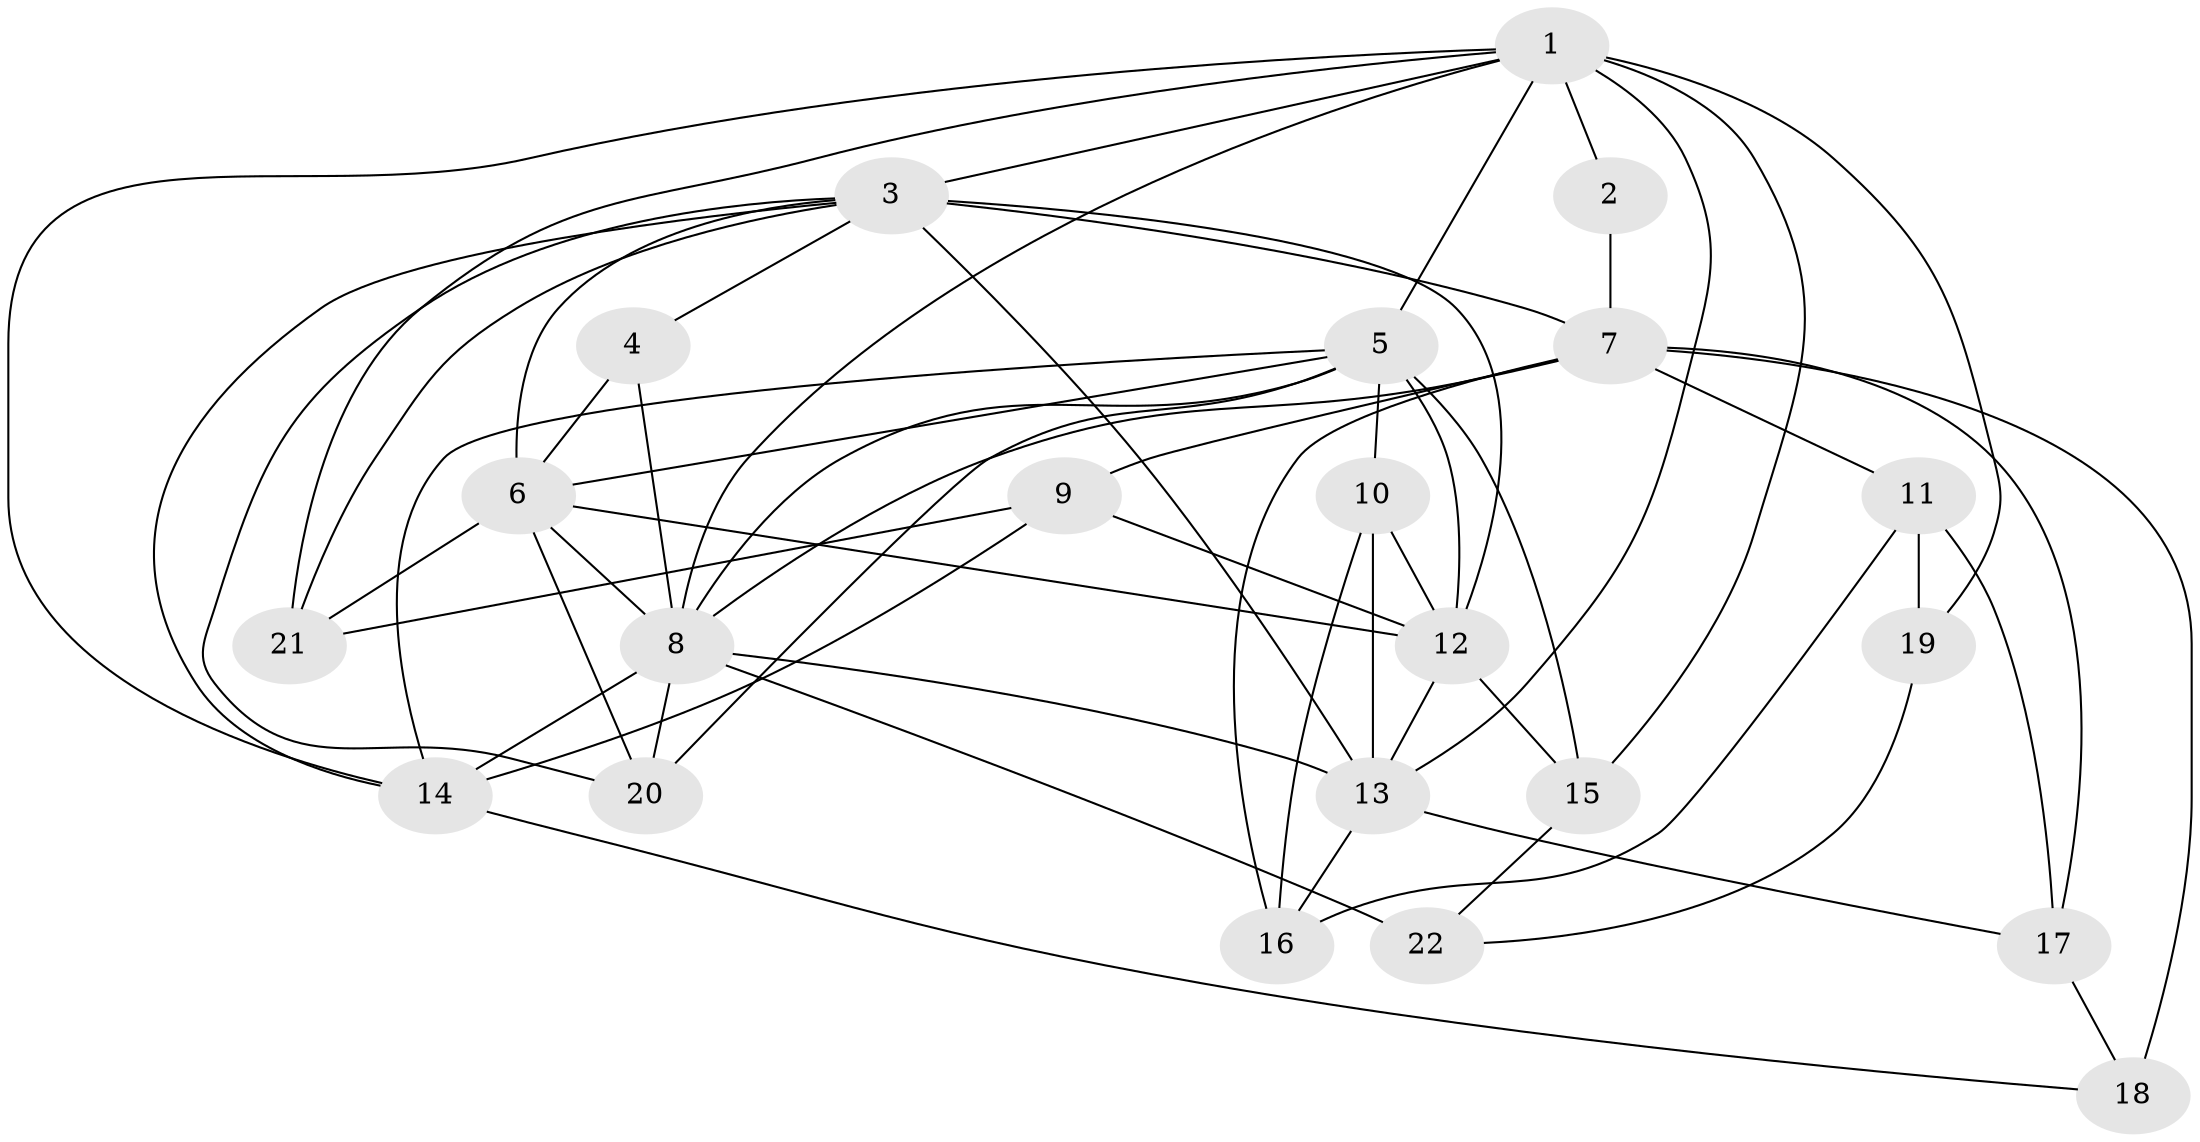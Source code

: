 // original degree distribution, {4: 1.0}
// Generated by graph-tools (version 1.1) at 2025/53/03/04/25 22:53:36]
// undirected, 22 vertices, 58 edges
graph export_dot {
  node [color=gray90,style=filled];
  1;
  2;
  3;
  4;
  5;
  6;
  7;
  8;
  9;
  10;
  11;
  12;
  13;
  14;
  15;
  16;
  17;
  18;
  19;
  20;
  21;
  22;
  1 -- 2 [weight=1.0];
  1 -- 3 [weight=1.0];
  1 -- 5 [weight=1.0];
  1 -- 8 [weight=1.0];
  1 -- 13 [weight=1.0];
  1 -- 14 [weight=1.0];
  1 -- 15 [weight=1.0];
  1 -- 19 [weight=2.0];
  1 -- 21 [weight=1.0];
  2 -- 7 [weight=3.0];
  3 -- 4 [weight=1.0];
  3 -- 6 [weight=1.0];
  3 -- 7 [weight=1.0];
  3 -- 12 [weight=1.0];
  3 -- 13 [weight=2.0];
  3 -- 14 [weight=1.0];
  3 -- 20 [weight=1.0];
  3 -- 21 [weight=1.0];
  4 -- 6 [weight=2.0];
  4 -- 8 [weight=1.0];
  5 -- 6 [weight=2.0];
  5 -- 8 [weight=1.0];
  5 -- 10 [weight=1.0];
  5 -- 12 [weight=2.0];
  5 -- 14 [weight=1.0];
  5 -- 15 [weight=1.0];
  5 -- 20 [weight=1.0];
  6 -- 8 [weight=2.0];
  6 -- 12 [weight=1.0];
  6 -- 20 [weight=1.0];
  6 -- 21 [weight=1.0];
  7 -- 8 [weight=2.0];
  7 -- 9 [weight=1.0];
  7 -- 11 [weight=1.0];
  7 -- 16 [weight=1.0];
  7 -- 17 [weight=1.0];
  7 -- 18 [weight=2.0];
  8 -- 13 [weight=1.0];
  8 -- 14 [weight=1.0];
  8 -- 20 [weight=1.0];
  8 -- 22 [weight=2.0];
  9 -- 12 [weight=1.0];
  9 -- 14 [weight=1.0];
  9 -- 21 [weight=1.0];
  10 -- 12 [weight=1.0];
  10 -- 13 [weight=1.0];
  10 -- 16 [weight=1.0];
  11 -- 16 [weight=1.0];
  11 -- 17 [weight=1.0];
  11 -- 19 [weight=1.0];
  12 -- 13 [weight=1.0];
  12 -- 15 [weight=1.0];
  13 -- 16 [weight=1.0];
  13 -- 17 [weight=1.0];
  14 -- 18 [weight=1.0];
  15 -- 22 [weight=1.0];
  17 -- 18 [weight=1.0];
  19 -- 22 [weight=1.0];
}
